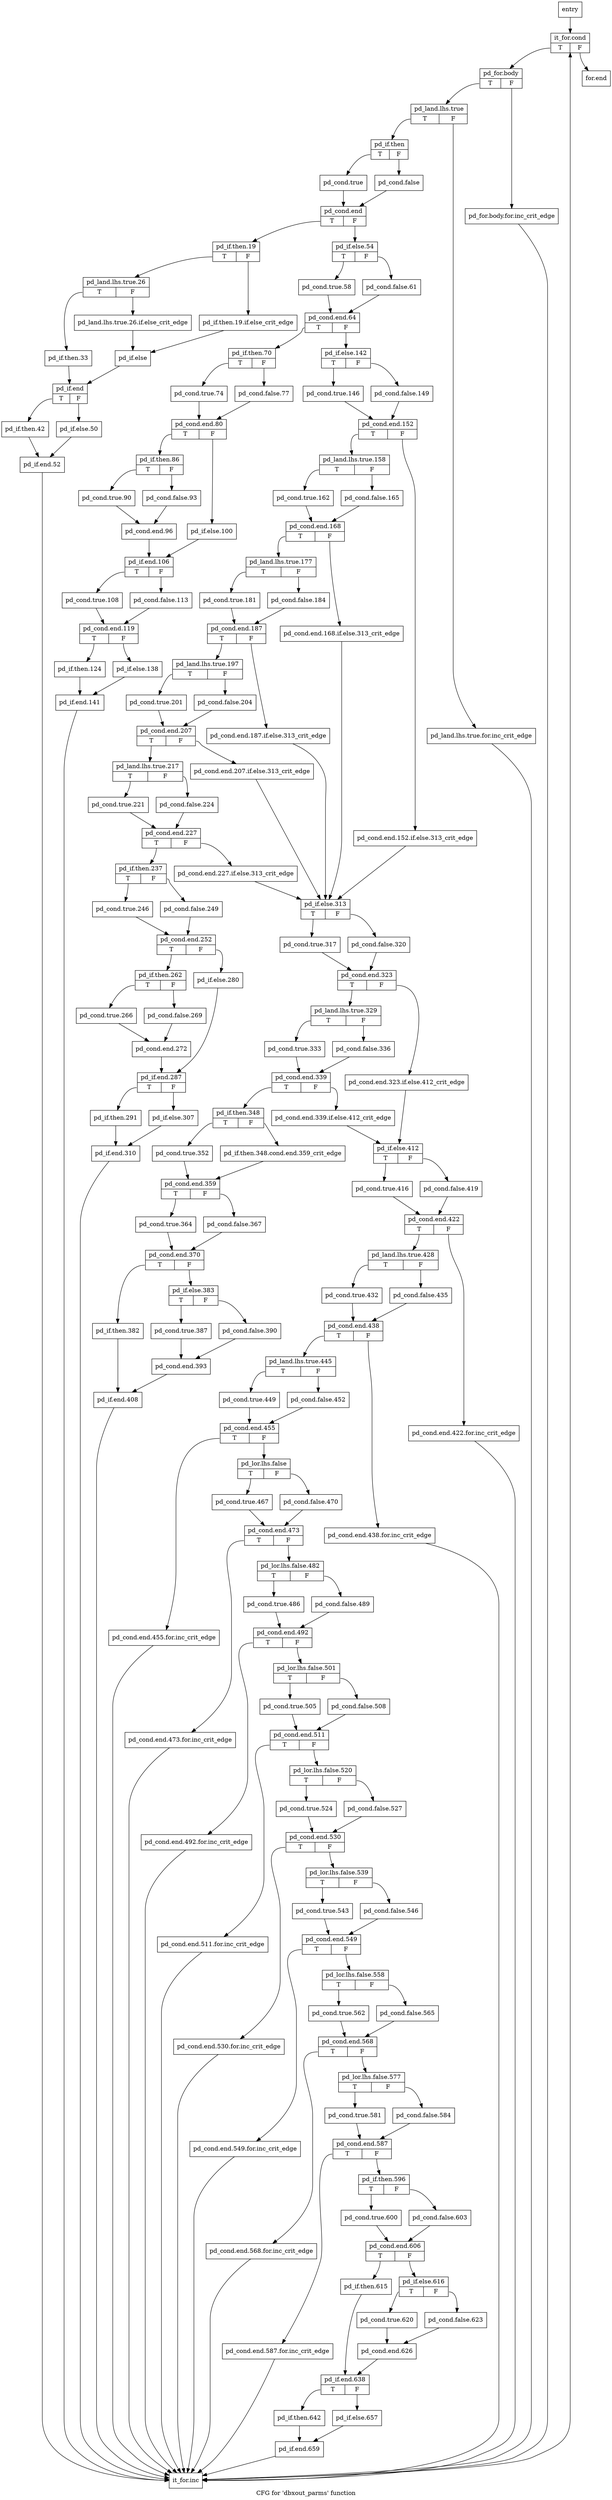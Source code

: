 digraph "CFG for 'dbxout_parms' function" {
	label="CFG for 'dbxout_parms' function";

	Node0x392c750 [shape=record,label="{entry}"];
	Node0x392c750 -> Node0x392c7a0;
	Node0x392c7a0 [shape=record,label="{it_for.cond|{<s0>T|<s1>F}}"];
	Node0x392c7a0:s0 -> Node0x392c7f0;
	Node0x392c7a0:s1 -> Node0x392fae0;
	Node0x392c7f0 [shape=record,label="{pd_for.body|{<s0>T|<s1>F}}"];
	Node0x392c7f0:s0 -> Node0x392c890;
	Node0x392c7f0:s1 -> Node0x392c840;
	Node0x392c840 [shape=record,label="{pd_for.body.for.inc_crit_edge}"];
	Node0x392c840 -> Node0x392fa90;
	Node0x392c890 [shape=record,label="{pd_land.lhs.true|{<s0>T|<s1>F}}"];
	Node0x392c890:s0 -> Node0x392c930;
	Node0x392c890:s1 -> Node0x392c8e0;
	Node0x392c8e0 [shape=record,label="{pd_land.lhs.true.for.inc_crit_edge}"];
	Node0x392c8e0 -> Node0x392fa90;
	Node0x392c930 [shape=record,label="{pd_if.then|{<s0>T|<s1>F}}"];
	Node0x392c930:s0 -> Node0x392c980;
	Node0x392c930:s1 -> Node0x392c9d0;
	Node0x392c980 [shape=record,label="{pd_cond.true}"];
	Node0x392c980 -> Node0x392ca20;
	Node0x392c9d0 [shape=record,label="{pd_cond.false}"];
	Node0x392c9d0 -> Node0x392ca20;
	Node0x392ca20 [shape=record,label="{pd_cond.end|{<s0>T|<s1>F}}"];
	Node0x392ca20:s0 -> Node0x392ca70;
	Node0x392ca20:s1 -> Node0x392cd90;
	Node0x392ca70 [shape=record,label="{pd_if.then.19|{<s0>T|<s1>F}}"];
	Node0x392ca70:s0 -> Node0x392cb10;
	Node0x392ca70:s1 -> Node0x392cac0;
	Node0x392cac0 [shape=record,label="{pd_if.then.19.if.else_crit_edge}"];
	Node0x392cac0 -> Node0x392cc00;
	Node0x392cb10 [shape=record,label="{pd_land.lhs.true.26|{<s0>T|<s1>F}}"];
	Node0x392cb10:s0 -> Node0x392cbb0;
	Node0x392cb10:s1 -> Node0x392cb60;
	Node0x392cb60 [shape=record,label="{pd_land.lhs.true.26.if.else_crit_edge}"];
	Node0x392cb60 -> Node0x392cc00;
	Node0x392cbb0 [shape=record,label="{pd_if.then.33}"];
	Node0x392cbb0 -> Node0x392cc50;
	Node0x392cc00 [shape=record,label="{pd_if.else}"];
	Node0x392cc00 -> Node0x392cc50;
	Node0x392cc50 [shape=record,label="{pd_if.end|{<s0>T|<s1>F}}"];
	Node0x392cc50:s0 -> Node0x392cca0;
	Node0x392cc50:s1 -> Node0x392ccf0;
	Node0x392cca0 [shape=record,label="{pd_if.then.42}"];
	Node0x392cca0 -> Node0x392cd40;
	Node0x392ccf0 [shape=record,label="{pd_if.else.50}"];
	Node0x392ccf0 -> Node0x392cd40;
	Node0x392cd40 [shape=record,label="{pd_if.end.52}"];
	Node0x392cd40 -> Node0x392fa90;
	Node0x392cd90 [shape=record,label="{pd_if.else.54|{<s0>T|<s1>F}}"];
	Node0x392cd90:s0 -> Node0x392cde0;
	Node0x392cd90:s1 -> Node0x392ce30;
	Node0x392cde0 [shape=record,label="{pd_cond.true.58}"];
	Node0x392cde0 -> Node0x392ce80;
	Node0x392ce30 [shape=record,label="{pd_cond.false.61}"];
	Node0x392ce30 -> Node0x392ce80;
	Node0x392ce80 [shape=record,label="{pd_cond.end.64|{<s0>T|<s1>F}}"];
	Node0x392ce80:s0 -> Node0x392ced0;
	Node0x392ce80:s1 -> Node0x392d3d0;
	Node0x392ced0 [shape=record,label="{pd_if.then.70|{<s0>T|<s1>F}}"];
	Node0x392ced0:s0 -> Node0x392cf20;
	Node0x392ced0:s1 -> Node0x392cf70;
	Node0x392cf20 [shape=record,label="{pd_cond.true.74}"];
	Node0x392cf20 -> Node0x392cfc0;
	Node0x392cf70 [shape=record,label="{pd_cond.false.77}"];
	Node0x392cf70 -> Node0x392cfc0;
	Node0x392cfc0 [shape=record,label="{pd_cond.end.80|{<s0>T|<s1>F}}"];
	Node0x392cfc0:s0 -> Node0x392d010;
	Node0x392cfc0:s1 -> Node0x392d150;
	Node0x392d010 [shape=record,label="{pd_if.then.86|{<s0>T|<s1>F}}"];
	Node0x392d010:s0 -> Node0x392d060;
	Node0x392d010:s1 -> Node0x392d0b0;
	Node0x392d060 [shape=record,label="{pd_cond.true.90}"];
	Node0x392d060 -> Node0x392d100;
	Node0x392d0b0 [shape=record,label="{pd_cond.false.93}"];
	Node0x392d0b0 -> Node0x392d100;
	Node0x392d100 [shape=record,label="{pd_cond.end.96}"];
	Node0x392d100 -> Node0x392d1a0;
	Node0x392d150 [shape=record,label="{pd_if.else.100}"];
	Node0x392d150 -> Node0x392d1a0;
	Node0x392d1a0 [shape=record,label="{pd_if.end.106|{<s0>T|<s1>F}}"];
	Node0x392d1a0:s0 -> Node0x392d1f0;
	Node0x392d1a0:s1 -> Node0x392d240;
	Node0x392d1f0 [shape=record,label="{pd_cond.true.108}"];
	Node0x392d1f0 -> Node0x392d290;
	Node0x392d240 [shape=record,label="{pd_cond.false.113}"];
	Node0x392d240 -> Node0x392d290;
	Node0x392d290 [shape=record,label="{pd_cond.end.119|{<s0>T|<s1>F}}"];
	Node0x392d290:s0 -> Node0x392d2e0;
	Node0x392d290:s1 -> Node0x392d330;
	Node0x392d2e0 [shape=record,label="{pd_if.then.124}"];
	Node0x392d2e0 -> Node0x392d380;
	Node0x392d330 [shape=record,label="{pd_if.else.138}"];
	Node0x392d330 -> Node0x392d380;
	Node0x392d380 [shape=record,label="{pd_if.end.141}"];
	Node0x392d380 -> Node0x392fa90;
	Node0x392d3d0 [shape=record,label="{pd_if.else.142|{<s0>T|<s1>F}}"];
	Node0x392d3d0:s0 -> Node0x392d420;
	Node0x392d3d0:s1 -> Node0x392d470;
	Node0x392d420 [shape=record,label="{pd_cond.true.146}"];
	Node0x392d420 -> Node0x392d4c0;
	Node0x392d470 [shape=record,label="{pd_cond.false.149}"];
	Node0x392d470 -> Node0x392d4c0;
	Node0x392d4c0 [shape=record,label="{pd_cond.end.152|{<s0>T|<s1>F}}"];
	Node0x392d4c0:s0 -> Node0x392d560;
	Node0x392d4c0:s1 -> Node0x392d510;
	Node0x392d510 [shape=record,label="{pd_cond.end.152.if.else.313_crit_edge}"];
	Node0x392d510 -> Node0x392dfb0;
	Node0x392d560 [shape=record,label="{pd_land.lhs.true.158|{<s0>T|<s1>F}}"];
	Node0x392d560:s0 -> Node0x392d5b0;
	Node0x392d560:s1 -> Node0x392d600;
	Node0x392d5b0 [shape=record,label="{pd_cond.true.162}"];
	Node0x392d5b0 -> Node0x392d650;
	Node0x392d600 [shape=record,label="{pd_cond.false.165}"];
	Node0x392d600 -> Node0x392d650;
	Node0x392d650 [shape=record,label="{pd_cond.end.168|{<s0>T|<s1>F}}"];
	Node0x392d650:s0 -> Node0x392d6f0;
	Node0x392d650:s1 -> Node0x392d6a0;
	Node0x392d6a0 [shape=record,label="{pd_cond.end.168.if.else.313_crit_edge}"];
	Node0x392d6a0 -> Node0x392dfb0;
	Node0x392d6f0 [shape=record,label="{pd_land.lhs.true.177|{<s0>T|<s1>F}}"];
	Node0x392d6f0:s0 -> Node0x392d740;
	Node0x392d6f0:s1 -> Node0x392d790;
	Node0x392d740 [shape=record,label="{pd_cond.true.181}"];
	Node0x392d740 -> Node0x392d7e0;
	Node0x392d790 [shape=record,label="{pd_cond.false.184}"];
	Node0x392d790 -> Node0x392d7e0;
	Node0x392d7e0 [shape=record,label="{pd_cond.end.187|{<s0>T|<s1>F}}"];
	Node0x392d7e0:s0 -> Node0x392d880;
	Node0x392d7e0:s1 -> Node0x392d830;
	Node0x392d830 [shape=record,label="{pd_cond.end.187.if.else.313_crit_edge}"];
	Node0x392d830 -> Node0x392dfb0;
	Node0x392d880 [shape=record,label="{pd_land.lhs.true.197|{<s0>T|<s1>F}}"];
	Node0x392d880:s0 -> Node0x392d8d0;
	Node0x392d880:s1 -> Node0x392d920;
	Node0x392d8d0 [shape=record,label="{pd_cond.true.201}"];
	Node0x392d8d0 -> Node0x392d970;
	Node0x392d920 [shape=record,label="{pd_cond.false.204}"];
	Node0x392d920 -> Node0x392d970;
	Node0x392d970 [shape=record,label="{pd_cond.end.207|{<s0>T|<s1>F}}"];
	Node0x392d970:s0 -> Node0x392da10;
	Node0x392d970:s1 -> Node0x392d9c0;
	Node0x392d9c0 [shape=record,label="{pd_cond.end.207.if.else.313_crit_edge}"];
	Node0x392d9c0 -> Node0x392dfb0;
	Node0x392da10 [shape=record,label="{pd_land.lhs.true.217|{<s0>T|<s1>F}}"];
	Node0x392da10:s0 -> Node0x392da60;
	Node0x392da10:s1 -> Node0x392dab0;
	Node0x392da60 [shape=record,label="{pd_cond.true.221}"];
	Node0x392da60 -> Node0x392db00;
	Node0x392dab0 [shape=record,label="{pd_cond.false.224}"];
	Node0x392dab0 -> Node0x392db00;
	Node0x392db00 [shape=record,label="{pd_cond.end.227|{<s0>T|<s1>F}}"];
	Node0x392db00:s0 -> Node0x392dba0;
	Node0x392db00:s1 -> Node0x392db50;
	Node0x392db50 [shape=record,label="{pd_cond.end.227.if.else.313_crit_edge}"];
	Node0x392db50 -> Node0x392dfb0;
	Node0x392dba0 [shape=record,label="{pd_if.then.237|{<s0>T|<s1>F}}"];
	Node0x392dba0:s0 -> Node0x392dbf0;
	Node0x392dba0:s1 -> Node0x392dc40;
	Node0x392dbf0 [shape=record,label="{pd_cond.true.246}"];
	Node0x392dbf0 -> Node0x392dc90;
	Node0x392dc40 [shape=record,label="{pd_cond.false.249}"];
	Node0x392dc40 -> Node0x392dc90;
	Node0x392dc90 [shape=record,label="{pd_cond.end.252|{<s0>T|<s1>F}}"];
	Node0x392dc90:s0 -> Node0x392dce0;
	Node0x392dc90:s1 -> Node0x392de20;
	Node0x392dce0 [shape=record,label="{pd_if.then.262|{<s0>T|<s1>F}}"];
	Node0x392dce0:s0 -> Node0x392dd30;
	Node0x392dce0:s1 -> Node0x392dd80;
	Node0x392dd30 [shape=record,label="{pd_cond.true.266}"];
	Node0x392dd30 -> Node0x392ddd0;
	Node0x392dd80 [shape=record,label="{pd_cond.false.269}"];
	Node0x392dd80 -> Node0x392ddd0;
	Node0x392ddd0 [shape=record,label="{pd_cond.end.272}"];
	Node0x392ddd0 -> Node0x392de70;
	Node0x392de20 [shape=record,label="{pd_if.else.280}"];
	Node0x392de20 -> Node0x392de70;
	Node0x392de70 [shape=record,label="{pd_if.end.287|{<s0>T|<s1>F}}"];
	Node0x392de70:s0 -> Node0x392dec0;
	Node0x392de70:s1 -> Node0x392df10;
	Node0x392dec0 [shape=record,label="{pd_if.then.291}"];
	Node0x392dec0 -> Node0x392df60;
	Node0x392df10 [shape=record,label="{pd_if.else.307}"];
	Node0x392df10 -> Node0x392df60;
	Node0x392df60 [shape=record,label="{pd_if.end.310}"];
	Node0x392df60 -> Node0x392fa90;
	Node0x392dfb0 [shape=record,label="{pd_if.else.313|{<s0>T|<s1>F}}"];
	Node0x392dfb0:s0 -> Node0x392e000;
	Node0x392dfb0:s1 -> Node0x392e050;
	Node0x392e000 [shape=record,label="{pd_cond.true.317}"];
	Node0x392e000 -> Node0x392e0a0;
	Node0x392e050 [shape=record,label="{pd_cond.false.320}"];
	Node0x392e050 -> Node0x392e0a0;
	Node0x392e0a0 [shape=record,label="{pd_cond.end.323|{<s0>T|<s1>F}}"];
	Node0x392e0a0:s0 -> Node0x392e140;
	Node0x392e0a0:s1 -> Node0x392e0f0;
	Node0x392e0f0 [shape=record,label="{pd_cond.end.323.if.else.412_crit_edge}"];
	Node0x392e0f0 -> Node0x392e6e0;
	Node0x392e140 [shape=record,label="{pd_land.lhs.true.329|{<s0>T|<s1>F}}"];
	Node0x392e140:s0 -> Node0x392e190;
	Node0x392e140:s1 -> Node0x392e1e0;
	Node0x392e190 [shape=record,label="{pd_cond.true.333}"];
	Node0x392e190 -> Node0x392e230;
	Node0x392e1e0 [shape=record,label="{pd_cond.false.336}"];
	Node0x392e1e0 -> Node0x392e230;
	Node0x392e230 [shape=record,label="{pd_cond.end.339|{<s0>T|<s1>F}}"];
	Node0x392e230:s0 -> Node0x392e2d0;
	Node0x392e230:s1 -> Node0x392e280;
	Node0x392e280 [shape=record,label="{pd_cond.end.339.if.else.412_crit_edge}"];
	Node0x392e280 -> Node0x392e6e0;
	Node0x392e2d0 [shape=record,label="{pd_if.then.348|{<s0>T|<s1>F}}"];
	Node0x392e2d0:s0 -> Node0x392e370;
	Node0x392e2d0:s1 -> Node0x392e320;
	Node0x392e320 [shape=record,label="{pd_if.then.348.cond.end.359_crit_edge}"];
	Node0x392e320 -> Node0x392e3c0;
	Node0x392e370 [shape=record,label="{pd_cond.true.352}"];
	Node0x392e370 -> Node0x392e3c0;
	Node0x392e3c0 [shape=record,label="{pd_cond.end.359|{<s0>T|<s1>F}}"];
	Node0x392e3c0:s0 -> Node0x392e410;
	Node0x392e3c0:s1 -> Node0x392e460;
	Node0x392e410 [shape=record,label="{pd_cond.true.364}"];
	Node0x392e410 -> Node0x392e4b0;
	Node0x392e460 [shape=record,label="{pd_cond.false.367}"];
	Node0x392e460 -> Node0x392e4b0;
	Node0x392e4b0 [shape=record,label="{pd_cond.end.370|{<s0>T|<s1>F}}"];
	Node0x392e4b0:s0 -> Node0x392e500;
	Node0x392e4b0:s1 -> Node0x392e550;
	Node0x392e500 [shape=record,label="{pd_if.then.382}"];
	Node0x392e500 -> Node0x392e690;
	Node0x392e550 [shape=record,label="{pd_if.else.383|{<s0>T|<s1>F}}"];
	Node0x392e550:s0 -> Node0x392e5a0;
	Node0x392e550:s1 -> Node0x392e5f0;
	Node0x392e5a0 [shape=record,label="{pd_cond.true.387}"];
	Node0x392e5a0 -> Node0x392e640;
	Node0x392e5f0 [shape=record,label="{pd_cond.false.390}"];
	Node0x392e5f0 -> Node0x392e640;
	Node0x392e640 [shape=record,label="{pd_cond.end.393}"];
	Node0x392e640 -> Node0x392e690;
	Node0x392e690 [shape=record,label="{pd_if.end.408}"];
	Node0x392e690 -> Node0x392fa90;
	Node0x392e6e0 [shape=record,label="{pd_if.else.412|{<s0>T|<s1>F}}"];
	Node0x392e6e0:s0 -> Node0x392e730;
	Node0x392e6e0:s1 -> Node0x392e780;
	Node0x392e730 [shape=record,label="{pd_cond.true.416}"];
	Node0x392e730 -> Node0x392e7d0;
	Node0x392e780 [shape=record,label="{pd_cond.false.419}"];
	Node0x392e780 -> Node0x392e7d0;
	Node0x392e7d0 [shape=record,label="{pd_cond.end.422|{<s0>T|<s1>F}}"];
	Node0x392e7d0:s0 -> Node0x392e870;
	Node0x392e7d0:s1 -> Node0x392e820;
	Node0x392e820 [shape=record,label="{pd_cond.end.422.for.inc_crit_edge}"];
	Node0x392e820 -> Node0x392fa90;
	Node0x392e870 [shape=record,label="{pd_land.lhs.true.428|{<s0>T|<s1>F}}"];
	Node0x392e870:s0 -> Node0x392e8c0;
	Node0x392e870:s1 -> Node0x392e910;
	Node0x392e8c0 [shape=record,label="{pd_cond.true.432}"];
	Node0x392e8c0 -> Node0x392e960;
	Node0x392e910 [shape=record,label="{pd_cond.false.435}"];
	Node0x392e910 -> Node0x392e960;
	Node0x392e960 [shape=record,label="{pd_cond.end.438|{<s0>T|<s1>F}}"];
	Node0x392e960:s0 -> Node0x392ea00;
	Node0x392e960:s1 -> Node0x392e9b0;
	Node0x392e9b0 [shape=record,label="{pd_cond.end.438.for.inc_crit_edge}"];
	Node0x392e9b0 -> Node0x392fa90;
	Node0x392ea00 [shape=record,label="{pd_land.lhs.true.445|{<s0>T|<s1>F}}"];
	Node0x392ea00:s0 -> Node0x392ea50;
	Node0x392ea00:s1 -> Node0x392eaa0;
	Node0x392ea50 [shape=record,label="{pd_cond.true.449}"];
	Node0x392ea50 -> Node0x392eaf0;
	Node0x392eaa0 [shape=record,label="{pd_cond.false.452}"];
	Node0x392eaa0 -> Node0x392eaf0;
	Node0x392eaf0 [shape=record,label="{pd_cond.end.455|{<s0>T|<s1>F}}"];
	Node0x392eaf0:s0 -> Node0x392eb40;
	Node0x392eaf0:s1 -> Node0x392eb90;
	Node0x392eb40 [shape=record,label="{pd_cond.end.455.for.inc_crit_edge}"];
	Node0x392eb40 -> Node0x392fa90;
	Node0x392eb90 [shape=record,label="{pd_lor.lhs.false|{<s0>T|<s1>F}}"];
	Node0x392eb90:s0 -> Node0x392ebe0;
	Node0x392eb90:s1 -> Node0x392ec30;
	Node0x392ebe0 [shape=record,label="{pd_cond.true.467}"];
	Node0x392ebe0 -> Node0x392ec80;
	Node0x392ec30 [shape=record,label="{pd_cond.false.470}"];
	Node0x392ec30 -> Node0x392ec80;
	Node0x392ec80 [shape=record,label="{pd_cond.end.473|{<s0>T|<s1>F}}"];
	Node0x392ec80:s0 -> Node0x392ecd0;
	Node0x392ec80:s1 -> Node0x392ed20;
	Node0x392ecd0 [shape=record,label="{pd_cond.end.473.for.inc_crit_edge}"];
	Node0x392ecd0 -> Node0x392fa90;
	Node0x392ed20 [shape=record,label="{pd_lor.lhs.false.482|{<s0>T|<s1>F}}"];
	Node0x392ed20:s0 -> Node0x392ed70;
	Node0x392ed20:s1 -> Node0x392edc0;
	Node0x392ed70 [shape=record,label="{pd_cond.true.486}"];
	Node0x392ed70 -> Node0x392ee10;
	Node0x392edc0 [shape=record,label="{pd_cond.false.489}"];
	Node0x392edc0 -> Node0x392ee10;
	Node0x392ee10 [shape=record,label="{pd_cond.end.492|{<s0>T|<s1>F}}"];
	Node0x392ee10:s0 -> Node0x392ee60;
	Node0x392ee10:s1 -> Node0x392eeb0;
	Node0x392ee60 [shape=record,label="{pd_cond.end.492.for.inc_crit_edge}"];
	Node0x392ee60 -> Node0x392fa90;
	Node0x392eeb0 [shape=record,label="{pd_lor.lhs.false.501|{<s0>T|<s1>F}}"];
	Node0x392eeb0:s0 -> Node0x392ef00;
	Node0x392eeb0:s1 -> Node0x392ef50;
	Node0x392ef00 [shape=record,label="{pd_cond.true.505}"];
	Node0x392ef00 -> Node0x392efa0;
	Node0x392ef50 [shape=record,label="{pd_cond.false.508}"];
	Node0x392ef50 -> Node0x392efa0;
	Node0x392efa0 [shape=record,label="{pd_cond.end.511|{<s0>T|<s1>F}}"];
	Node0x392efa0:s0 -> Node0x392eff0;
	Node0x392efa0:s1 -> Node0x392f040;
	Node0x392eff0 [shape=record,label="{pd_cond.end.511.for.inc_crit_edge}"];
	Node0x392eff0 -> Node0x392fa90;
	Node0x392f040 [shape=record,label="{pd_lor.lhs.false.520|{<s0>T|<s1>F}}"];
	Node0x392f040:s0 -> Node0x392f090;
	Node0x392f040:s1 -> Node0x392f0e0;
	Node0x392f090 [shape=record,label="{pd_cond.true.524}"];
	Node0x392f090 -> Node0x392f130;
	Node0x392f0e0 [shape=record,label="{pd_cond.false.527}"];
	Node0x392f0e0 -> Node0x392f130;
	Node0x392f130 [shape=record,label="{pd_cond.end.530|{<s0>T|<s1>F}}"];
	Node0x392f130:s0 -> Node0x392f180;
	Node0x392f130:s1 -> Node0x392f1d0;
	Node0x392f180 [shape=record,label="{pd_cond.end.530.for.inc_crit_edge}"];
	Node0x392f180 -> Node0x392fa90;
	Node0x392f1d0 [shape=record,label="{pd_lor.lhs.false.539|{<s0>T|<s1>F}}"];
	Node0x392f1d0:s0 -> Node0x392f220;
	Node0x392f1d0:s1 -> Node0x392f270;
	Node0x392f220 [shape=record,label="{pd_cond.true.543}"];
	Node0x392f220 -> Node0x392f2c0;
	Node0x392f270 [shape=record,label="{pd_cond.false.546}"];
	Node0x392f270 -> Node0x392f2c0;
	Node0x392f2c0 [shape=record,label="{pd_cond.end.549|{<s0>T|<s1>F}}"];
	Node0x392f2c0:s0 -> Node0x392f310;
	Node0x392f2c0:s1 -> Node0x392f360;
	Node0x392f310 [shape=record,label="{pd_cond.end.549.for.inc_crit_edge}"];
	Node0x392f310 -> Node0x392fa90;
	Node0x392f360 [shape=record,label="{pd_lor.lhs.false.558|{<s0>T|<s1>F}}"];
	Node0x392f360:s0 -> Node0x392f3b0;
	Node0x392f360:s1 -> Node0x392f400;
	Node0x392f3b0 [shape=record,label="{pd_cond.true.562}"];
	Node0x392f3b0 -> Node0x392f450;
	Node0x392f400 [shape=record,label="{pd_cond.false.565}"];
	Node0x392f400 -> Node0x392f450;
	Node0x392f450 [shape=record,label="{pd_cond.end.568|{<s0>T|<s1>F}}"];
	Node0x392f450:s0 -> Node0x392f4a0;
	Node0x392f450:s1 -> Node0x392f4f0;
	Node0x392f4a0 [shape=record,label="{pd_cond.end.568.for.inc_crit_edge}"];
	Node0x392f4a0 -> Node0x392fa90;
	Node0x392f4f0 [shape=record,label="{pd_lor.lhs.false.577|{<s0>T|<s1>F}}"];
	Node0x392f4f0:s0 -> Node0x392f540;
	Node0x392f4f0:s1 -> Node0x392f590;
	Node0x392f540 [shape=record,label="{pd_cond.true.581}"];
	Node0x392f540 -> Node0x392f5e0;
	Node0x392f590 [shape=record,label="{pd_cond.false.584}"];
	Node0x392f590 -> Node0x392f5e0;
	Node0x392f5e0 [shape=record,label="{pd_cond.end.587|{<s0>T|<s1>F}}"];
	Node0x392f5e0:s0 -> Node0x392f630;
	Node0x392f5e0:s1 -> Node0x392f680;
	Node0x392f630 [shape=record,label="{pd_cond.end.587.for.inc_crit_edge}"];
	Node0x392f630 -> Node0x392fa90;
	Node0x392f680 [shape=record,label="{pd_if.then.596|{<s0>T|<s1>F}}"];
	Node0x392f680:s0 -> Node0x392f6d0;
	Node0x392f680:s1 -> Node0x392f720;
	Node0x392f6d0 [shape=record,label="{pd_cond.true.600}"];
	Node0x392f6d0 -> Node0x392f770;
	Node0x392f720 [shape=record,label="{pd_cond.false.603}"];
	Node0x392f720 -> Node0x392f770;
	Node0x392f770 [shape=record,label="{pd_cond.end.606|{<s0>T|<s1>F}}"];
	Node0x392f770:s0 -> Node0x392f7c0;
	Node0x392f770:s1 -> Node0x392f810;
	Node0x392f7c0 [shape=record,label="{pd_if.then.615}"];
	Node0x392f7c0 -> Node0x392f950;
	Node0x392f810 [shape=record,label="{pd_if.else.616|{<s0>T|<s1>F}}"];
	Node0x392f810:s0 -> Node0x392f860;
	Node0x392f810:s1 -> Node0x392f8b0;
	Node0x392f860 [shape=record,label="{pd_cond.true.620}"];
	Node0x392f860 -> Node0x392f900;
	Node0x392f8b0 [shape=record,label="{pd_cond.false.623}"];
	Node0x392f8b0 -> Node0x392f900;
	Node0x392f900 [shape=record,label="{pd_cond.end.626}"];
	Node0x392f900 -> Node0x392f950;
	Node0x392f950 [shape=record,label="{pd_if.end.638|{<s0>T|<s1>F}}"];
	Node0x392f950:s0 -> Node0x392f9a0;
	Node0x392f950:s1 -> Node0x392f9f0;
	Node0x392f9a0 [shape=record,label="{pd_if.then.642}"];
	Node0x392f9a0 -> Node0x392fa40;
	Node0x392f9f0 [shape=record,label="{pd_if.else.657}"];
	Node0x392f9f0 -> Node0x392fa40;
	Node0x392fa40 [shape=record,label="{pd_if.end.659}"];
	Node0x392fa40 -> Node0x392fa90;
	Node0x392fa90 [shape=record,label="{it_for.inc}"];
	Node0x392fa90 -> Node0x392c7a0;
	Node0x392fae0 [shape=record,label="{for.end}"];
}
